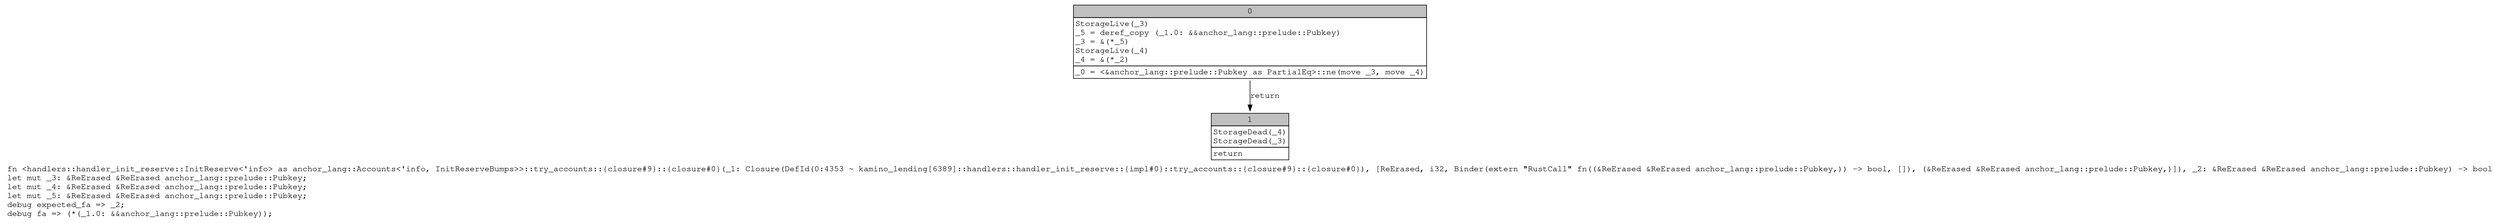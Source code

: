 digraph Mir_0_4353 {
    graph [fontname="Courier, monospace"];
    node [fontname="Courier, monospace"];
    edge [fontname="Courier, monospace"];
    label=<fn &lt;handlers::handler_init_reserve::InitReserve&lt;'info&gt; as anchor_lang::Accounts&lt;'info, InitReserveBumps&gt;&gt;::try_accounts::{closure#9}::{closure#0}(_1: Closure(DefId(0:4353 ~ kamino_lending[6389]::handlers::handler_init_reserve::{impl#0}::try_accounts::{closure#9}::{closure#0}), [ReErased, i32, Binder(extern &quot;RustCall&quot; fn((&amp;ReErased &amp;ReErased anchor_lang::prelude::Pubkey,)) -&gt; bool, []), (&amp;ReErased &amp;ReErased anchor_lang::prelude::Pubkey,)]), _2: &amp;ReErased &amp;ReErased anchor_lang::prelude::Pubkey) -&gt; bool<br align="left"/>let mut _3: &amp;ReErased &amp;ReErased anchor_lang::prelude::Pubkey;<br align="left"/>let mut _4: &amp;ReErased &amp;ReErased anchor_lang::prelude::Pubkey;<br align="left"/>let mut _5: &amp;ReErased &amp;ReErased anchor_lang::prelude::Pubkey;<br align="left"/>debug expected_fa =&gt; _2;<br align="left"/>debug fa =&gt; (*(_1.0: &amp;&amp;anchor_lang::prelude::Pubkey));<br align="left"/>>;
    bb0__0_4353 [shape="none", label=<<table border="0" cellborder="1" cellspacing="0"><tr><td bgcolor="gray" align="center" colspan="1">0</td></tr><tr><td align="left" balign="left">StorageLive(_3)<br/>_5 = deref_copy (_1.0: &amp;&amp;anchor_lang::prelude::Pubkey)<br/>_3 = &amp;(*_5)<br/>StorageLive(_4)<br/>_4 = &amp;(*_2)<br/></td></tr><tr><td align="left">_0 = &lt;&amp;anchor_lang::prelude::Pubkey as PartialEq&gt;::ne(move _3, move _4)</td></tr></table>>];
    bb1__0_4353 [shape="none", label=<<table border="0" cellborder="1" cellspacing="0"><tr><td bgcolor="gray" align="center" colspan="1">1</td></tr><tr><td align="left" balign="left">StorageDead(_4)<br/>StorageDead(_3)<br/></td></tr><tr><td align="left">return</td></tr></table>>];
    bb0__0_4353 -> bb1__0_4353 [label="return"];
}
